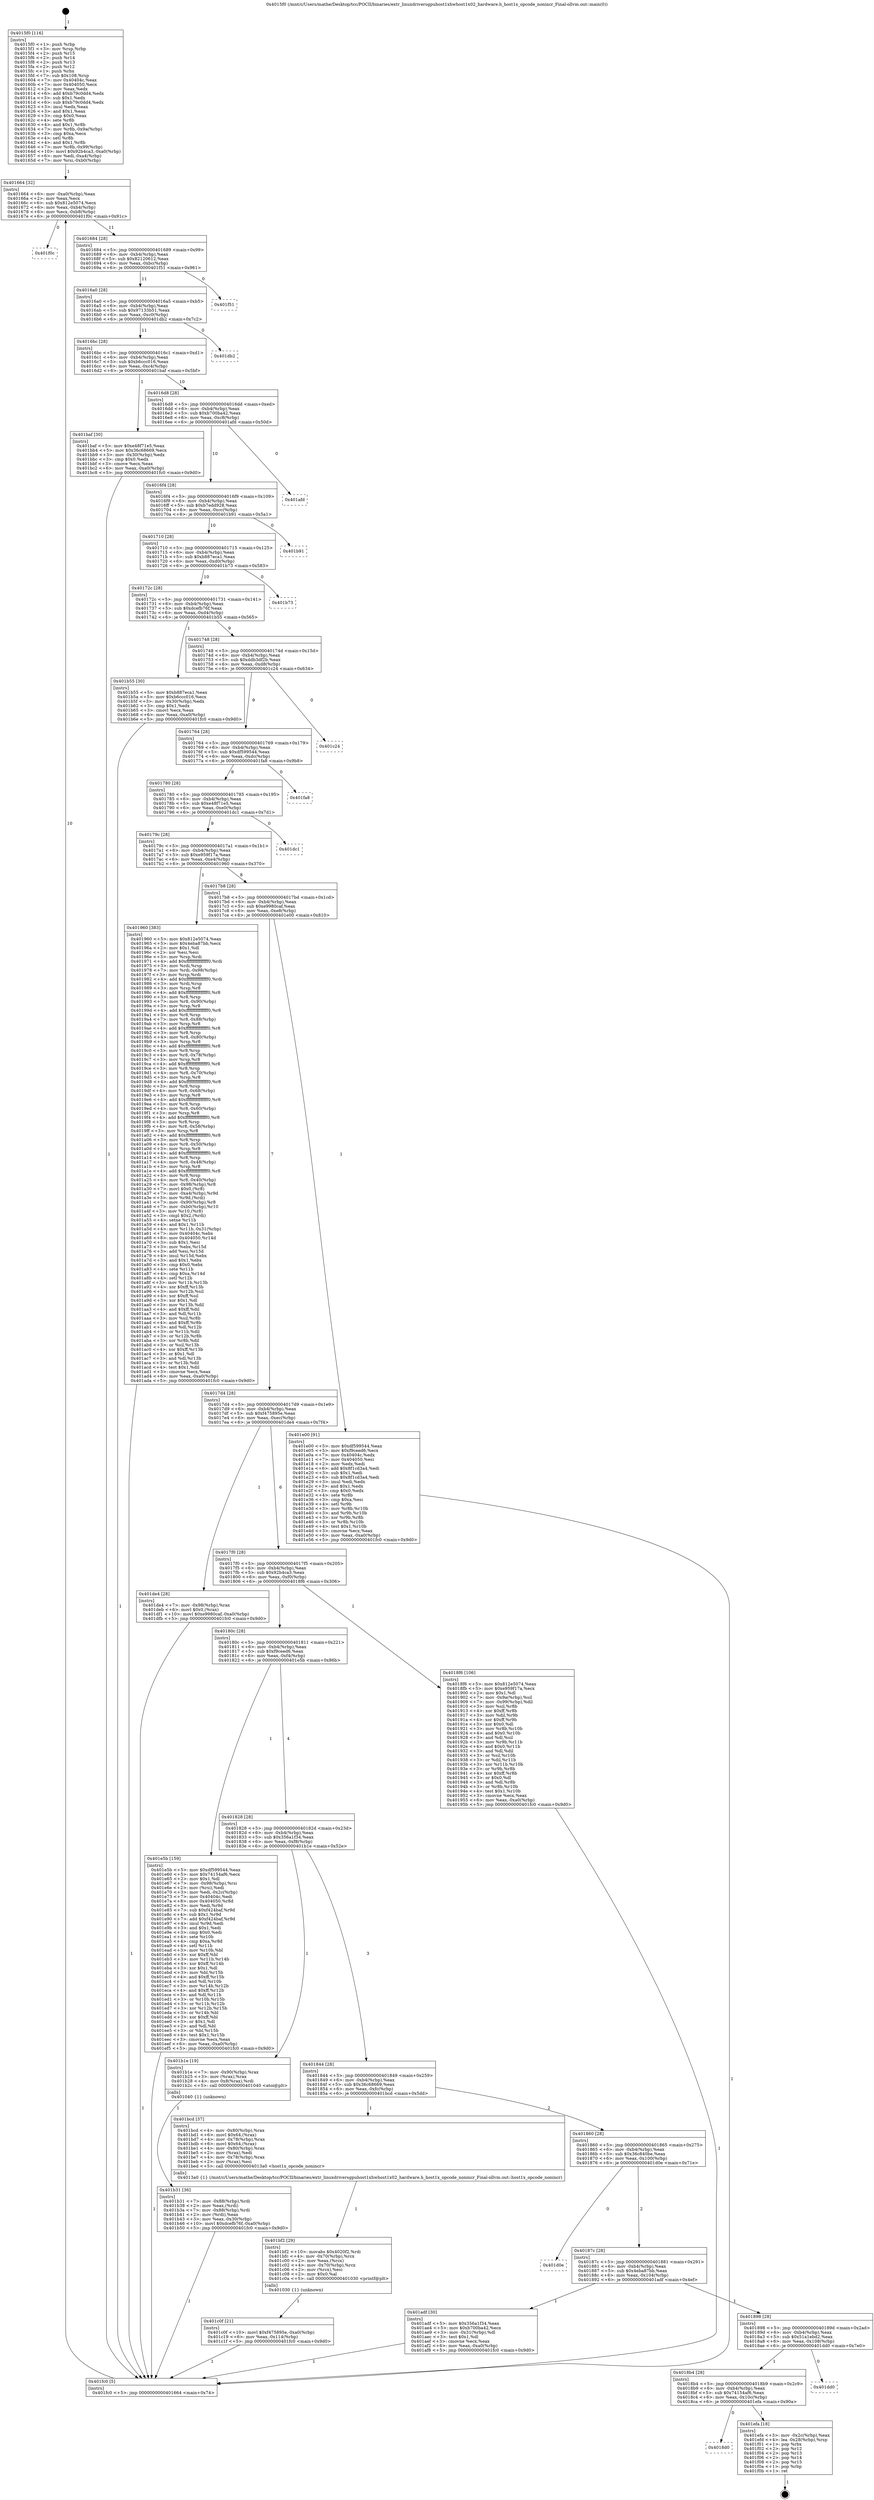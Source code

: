 digraph "0x4015f0" {
  label = "0x4015f0 (/mnt/c/Users/mathe/Desktop/tcc/POCII/binaries/extr_linuxdriversgpuhost1xhwhost1x02_hardware.h_host1x_opcode_nonincr_Final-ollvm.out::main(0))"
  labelloc = "t"
  node[shape=record]

  Entry [label="",width=0.3,height=0.3,shape=circle,fillcolor=black,style=filled]
  "0x401664" [label="{
     0x401664 [32]\l
     | [instrs]\l
     &nbsp;&nbsp;0x401664 \<+6\>: mov -0xa0(%rbp),%eax\l
     &nbsp;&nbsp;0x40166a \<+2\>: mov %eax,%ecx\l
     &nbsp;&nbsp;0x40166c \<+6\>: sub $0x812e5074,%ecx\l
     &nbsp;&nbsp;0x401672 \<+6\>: mov %eax,-0xb4(%rbp)\l
     &nbsp;&nbsp;0x401678 \<+6\>: mov %ecx,-0xb8(%rbp)\l
     &nbsp;&nbsp;0x40167e \<+6\>: je 0000000000401f0c \<main+0x91c\>\l
  }"]
  "0x401f0c" [label="{
     0x401f0c\l
  }", style=dashed]
  "0x401684" [label="{
     0x401684 [28]\l
     | [instrs]\l
     &nbsp;&nbsp;0x401684 \<+5\>: jmp 0000000000401689 \<main+0x99\>\l
     &nbsp;&nbsp;0x401689 \<+6\>: mov -0xb4(%rbp),%eax\l
     &nbsp;&nbsp;0x40168f \<+5\>: sub $0x82120612,%eax\l
     &nbsp;&nbsp;0x401694 \<+6\>: mov %eax,-0xbc(%rbp)\l
     &nbsp;&nbsp;0x40169a \<+6\>: je 0000000000401f51 \<main+0x961\>\l
  }"]
  Exit [label="",width=0.3,height=0.3,shape=circle,fillcolor=black,style=filled,peripheries=2]
  "0x401f51" [label="{
     0x401f51\l
  }", style=dashed]
  "0x4016a0" [label="{
     0x4016a0 [28]\l
     | [instrs]\l
     &nbsp;&nbsp;0x4016a0 \<+5\>: jmp 00000000004016a5 \<main+0xb5\>\l
     &nbsp;&nbsp;0x4016a5 \<+6\>: mov -0xb4(%rbp),%eax\l
     &nbsp;&nbsp;0x4016ab \<+5\>: sub $0x97133b51,%eax\l
     &nbsp;&nbsp;0x4016b0 \<+6\>: mov %eax,-0xc0(%rbp)\l
     &nbsp;&nbsp;0x4016b6 \<+6\>: je 0000000000401db2 \<main+0x7c2\>\l
  }"]
  "0x4018d0" [label="{
     0x4018d0\l
  }", style=dashed]
  "0x401db2" [label="{
     0x401db2\l
  }", style=dashed]
  "0x4016bc" [label="{
     0x4016bc [28]\l
     | [instrs]\l
     &nbsp;&nbsp;0x4016bc \<+5\>: jmp 00000000004016c1 \<main+0xd1\>\l
     &nbsp;&nbsp;0x4016c1 \<+6\>: mov -0xb4(%rbp),%eax\l
     &nbsp;&nbsp;0x4016c7 \<+5\>: sub $0xb6ccc016,%eax\l
     &nbsp;&nbsp;0x4016cc \<+6\>: mov %eax,-0xc4(%rbp)\l
     &nbsp;&nbsp;0x4016d2 \<+6\>: je 0000000000401baf \<main+0x5bf\>\l
  }"]
  "0x401efa" [label="{
     0x401efa [18]\l
     | [instrs]\l
     &nbsp;&nbsp;0x401efa \<+3\>: mov -0x2c(%rbp),%eax\l
     &nbsp;&nbsp;0x401efd \<+4\>: lea -0x28(%rbp),%rsp\l
     &nbsp;&nbsp;0x401f01 \<+1\>: pop %rbx\l
     &nbsp;&nbsp;0x401f02 \<+2\>: pop %r12\l
     &nbsp;&nbsp;0x401f04 \<+2\>: pop %r13\l
     &nbsp;&nbsp;0x401f06 \<+2\>: pop %r14\l
     &nbsp;&nbsp;0x401f08 \<+2\>: pop %r15\l
     &nbsp;&nbsp;0x401f0a \<+1\>: pop %rbp\l
     &nbsp;&nbsp;0x401f0b \<+1\>: ret\l
  }"]
  "0x401baf" [label="{
     0x401baf [30]\l
     | [instrs]\l
     &nbsp;&nbsp;0x401baf \<+5\>: mov $0xe48f71e5,%eax\l
     &nbsp;&nbsp;0x401bb4 \<+5\>: mov $0x36c68669,%ecx\l
     &nbsp;&nbsp;0x401bb9 \<+3\>: mov -0x30(%rbp),%edx\l
     &nbsp;&nbsp;0x401bbc \<+3\>: cmp $0x0,%edx\l
     &nbsp;&nbsp;0x401bbf \<+3\>: cmove %ecx,%eax\l
     &nbsp;&nbsp;0x401bc2 \<+6\>: mov %eax,-0xa0(%rbp)\l
     &nbsp;&nbsp;0x401bc8 \<+5\>: jmp 0000000000401fc0 \<main+0x9d0\>\l
  }"]
  "0x4016d8" [label="{
     0x4016d8 [28]\l
     | [instrs]\l
     &nbsp;&nbsp;0x4016d8 \<+5\>: jmp 00000000004016dd \<main+0xed\>\l
     &nbsp;&nbsp;0x4016dd \<+6\>: mov -0xb4(%rbp),%eax\l
     &nbsp;&nbsp;0x4016e3 \<+5\>: sub $0xb700ba42,%eax\l
     &nbsp;&nbsp;0x4016e8 \<+6\>: mov %eax,-0xc8(%rbp)\l
     &nbsp;&nbsp;0x4016ee \<+6\>: je 0000000000401afd \<main+0x50d\>\l
  }"]
  "0x4018b4" [label="{
     0x4018b4 [28]\l
     | [instrs]\l
     &nbsp;&nbsp;0x4018b4 \<+5\>: jmp 00000000004018b9 \<main+0x2c9\>\l
     &nbsp;&nbsp;0x4018b9 \<+6\>: mov -0xb4(%rbp),%eax\l
     &nbsp;&nbsp;0x4018bf \<+5\>: sub $0x74154af6,%eax\l
     &nbsp;&nbsp;0x4018c4 \<+6\>: mov %eax,-0x10c(%rbp)\l
     &nbsp;&nbsp;0x4018ca \<+6\>: je 0000000000401efa \<main+0x90a\>\l
  }"]
  "0x401afd" [label="{
     0x401afd\l
  }", style=dashed]
  "0x4016f4" [label="{
     0x4016f4 [28]\l
     | [instrs]\l
     &nbsp;&nbsp;0x4016f4 \<+5\>: jmp 00000000004016f9 \<main+0x109\>\l
     &nbsp;&nbsp;0x4016f9 \<+6\>: mov -0xb4(%rbp),%eax\l
     &nbsp;&nbsp;0x4016ff \<+5\>: sub $0xb7edd928,%eax\l
     &nbsp;&nbsp;0x401704 \<+6\>: mov %eax,-0xcc(%rbp)\l
     &nbsp;&nbsp;0x40170a \<+6\>: je 0000000000401b91 \<main+0x5a1\>\l
  }"]
  "0x401dd0" [label="{
     0x401dd0\l
  }", style=dashed]
  "0x401b91" [label="{
     0x401b91\l
  }", style=dashed]
  "0x401710" [label="{
     0x401710 [28]\l
     | [instrs]\l
     &nbsp;&nbsp;0x401710 \<+5\>: jmp 0000000000401715 \<main+0x125\>\l
     &nbsp;&nbsp;0x401715 \<+6\>: mov -0xb4(%rbp),%eax\l
     &nbsp;&nbsp;0x40171b \<+5\>: sub $0xb887eca1,%eax\l
     &nbsp;&nbsp;0x401720 \<+6\>: mov %eax,-0xd0(%rbp)\l
     &nbsp;&nbsp;0x401726 \<+6\>: je 0000000000401b73 \<main+0x583\>\l
  }"]
  "0x401c0f" [label="{
     0x401c0f [21]\l
     | [instrs]\l
     &nbsp;&nbsp;0x401c0f \<+10\>: movl $0xf475895e,-0xa0(%rbp)\l
     &nbsp;&nbsp;0x401c19 \<+6\>: mov %eax,-0x114(%rbp)\l
     &nbsp;&nbsp;0x401c1f \<+5\>: jmp 0000000000401fc0 \<main+0x9d0\>\l
  }"]
  "0x401b73" [label="{
     0x401b73\l
  }", style=dashed]
  "0x40172c" [label="{
     0x40172c [28]\l
     | [instrs]\l
     &nbsp;&nbsp;0x40172c \<+5\>: jmp 0000000000401731 \<main+0x141\>\l
     &nbsp;&nbsp;0x401731 \<+6\>: mov -0xb4(%rbp),%eax\l
     &nbsp;&nbsp;0x401737 \<+5\>: sub $0xdcefb76f,%eax\l
     &nbsp;&nbsp;0x40173c \<+6\>: mov %eax,-0xd4(%rbp)\l
     &nbsp;&nbsp;0x401742 \<+6\>: je 0000000000401b55 \<main+0x565\>\l
  }"]
  "0x401bf2" [label="{
     0x401bf2 [29]\l
     | [instrs]\l
     &nbsp;&nbsp;0x401bf2 \<+10\>: movabs $0x4020f2,%rdi\l
     &nbsp;&nbsp;0x401bfc \<+4\>: mov -0x70(%rbp),%rcx\l
     &nbsp;&nbsp;0x401c00 \<+2\>: mov %eax,(%rcx)\l
     &nbsp;&nbsp;0x401c02 \<+4\>: mov -0x70(%rbp),%rcx\l
     &nbsp;&nbsp;0x401c06 \<+2\>: mov (%rcx),%esi\l
     &nbsp;&nbsp;0x401c08 \<+2\>: mov $0x0,%al\l
     &nbsp;&nbsp;0x401c0a \<+5\>: call 0000000000401030 \<printf@plt\>\l
     | [calls]\l
     &nbsp;&nbsp;0x401030 \{1\} (unknown)\l
  }"]
  "0x401b55" [label="{
     0x401b55 [30]\l
     | [instrs]\l
     &nbsp;&nbsp;0x401b55 \<+5\>: mov $0xb887eca1,%eax\l
     &nbsp;&nbsp;0x401b5a \<+5\>: mov $0xb6ccc016,%ecx\l
     &nbsp;&nbsp;0x401b5f \<+3\>: mov -0x30(%rbp),%edx\l
     &nbsp;&nbsp;0x401b62 \<+3\>: cmp $0x1,%edx\l
     &nbsp;&nbsp;0x401b65 \<+3\>: cmovl %ecx,%eax\l
     &nbsp;&nbsp;0x401b68 \<+6\>: mov %eax,-0xa0(%rbp)\l
     &nbsp;&nbsp;0x401b6e \<+5\>: jmp 0000000000401fc0 \<main+0x9d0\>\l
  }"]
  "0x401748" [label="{
     0x401748 [28]\l
     | [instrs]\l
     &nbsp;&nbsp;0x401748 \<+5\>: jmp 000000000040174d \<main+0x15d\>\l
     &nbsp;&nbsp;0x40174d \<+6\>: mov -0xb4(%rbp),%eax\l
     &nbsp;&nbsp;0x401753 \<+5\>: sub $0xddb3df2b,%eax\l
     &nbsp;&nbsp;0x401758 \<+6\>: mov %eax,-0xd8(%rbp)\l
     &nbsp;&nbsp;0x40175e \<+6\>: je 0000000000401c24 \<main+0x634\>\l
  }"]
  "0x401b31" [label="{
     0x401b31 [36]\l
     | [instrs]\l
     &nbsp;&nbsp;0x401b31 \<+7\>: mov -0x88(%rbp),%rdi\l
     &nbsp;&nbsp;0x401b38 \<+2\>: mov %eax,(%rdi)\l
     &nbsp;&nbsp;0x401b3a \<+7\>: mov -0x88(%rbp),%rdi\l
     &nbsp;&nbsp;0x401b41 \<+2\>: mov (%rdi),%eax\l
     &nbsp;&nbsp;0x401b43 \<+3\>: mov %eax,-0x30(%rbp)\l
     &nbsp;&nbsp;0x401b46 \<+10\>: movl $0xdcefb76f,-0xa0(%rbp)\l
     &nbsp;&nbsp;0x401b50 \<+5\>: jmp 0000000000401fc0 \<main+0x9d0\>\l
  }"]
  "0x401c24" [label="{
     0x401c24\l
  }", style=dashed]
  "0x401764" [label="{
     0x401764 [28]\l
     | [instrs]\l
     &nbsp;&nbsp;0x401764 \<+5\>: jmp 0000000000401769 \<main+0x179\>\l
     &nbsp;&nbsp;0x401769 \<+6\>: mov -0xb4(%rbp),%eax\l
     &nbsp;&nbsp;0x40176f \<+5\>: sub $0xdf599544,%eax\l
     &nbsp;&nbsp;0x401774 \<+6\>: mov %eax,-0xdc(%rbp)\l
     &nbsp;&nbsp;0x40177a \<+6\>: je 0000000000401fa8 \<main+0x9b8\>\l
  }"]
  "0x401898" [label="{
     0x401898 [28]\l
     | [instrs]\l
     &nbsp;&nbsp;0x401898 \<+5\>: jmp 000000000040189d \<main+0x2ad\>\l
     &nbsp;&nbsp;0x40189d \<+6\>: mov -0xb4(%rbp),%eax\l
     &nbsp;&nbsp;0x4018a3 \<+5\>: sub $0x51a1ebd2,%eax\l
     &nbsp;&nbsp;0x4018a8 \<+6\>: mov %eax,-0x108(%rbp)\l
     &nbsp;&nbsp;0x4018ae \<+6\>: je 0000000000401dd0 \<main+0x7e0\>\l
  }"]
  "0x401fa8" [label="{
     0x401fa8\l
  }", style=dashed]
  "0x401780" [label="{
     0x401780 [28]\l
     | [instrs]\l
     &nbsp;&nbsp;0x401780 \<+5\>: jmp 0000000000401785 \<main+0x195\>\l
     &nbsp;&nbsp;0x401785 \<+6\>: mov -0xb4(%rbp),%eax\l
     &nbsp;&nbsp;0x40178b \<+5\>: sub $0xe48f71e5,%eax\l
     &nbsp;&nbsp;0x401790 \<+6\>: mov %eax,-0xe0(%rbp)\l
     &nbsp;&nbsp;0x401796 \<+6\>: je 0000000000401dc1 \<main+0x7d1\>\l
  }"]
  "0x401adf" [label="{
     0x401adf [30]\l
     | [instrs]\l
     &nbsp;&nbsp;0x401adf \<+5\>: mov $0x356a1f34,%eax\l
     &nbsp;&nbsp;0x401ae4 \<+5\>: mov $0xb700ba42,%ecx\l
     &nbsp;&nbsp;0x401ae9 \<+3\>: mov -0x31(%rbp),%dl\l
     &nbsp;&nbsp;0x401aec \<+3\>: test $0x1,%dl\l
     &nbsp;&nbsp;0x401aef \<+3\>: cmovne %ecx,%eax\l
     &nbsp;&nbsp;0x401af2 \<+6\>: mov %eax,-0xa0(%rbp)\l
     &nbsp;&nbsp;0x401af8 \<+5\>: jmp 0000000000401fc0 \<main+0x9d0\>\l
  }"]
  "0x401dc1" [label="{
     0x401dc1\l
  }", style=dashed]
  "0x40179c" [label="{
     0x40179c [28]\l
     | [instrs]\l
     &nbsp;&nbsp;0x40179c \<+5\>: jmp 00000000004017a1 \<main+0x1b1\>\l
     &nbsp;&nbsp;0x4017a1 \<+6\>: mov -0xb4(%rbp),%eax\l
     &nbsp;&nbsp;0x4017a7 \<+5\>: sub $0xe959f17a,%eax\l
     &nbsp;&nbsp;0x4017ac \<+6\>: mov %eax,-0xe4(%rbp)\l
     &nbsp;&nbsp;0x4017b2 \<+6\>: je 0000000000401960 \<main+0x370\>\l
  }"]
  "0x40187c" [label="{
     0x40187c [28]\l
     | [instrs]\l
     &nbsp;&nbsp;0x40187c \<+5\>: jmp 0000000000401881 \<main+0x291\>\l
     &nbsp;&nbsp;0x401881 \<+6\>: mov -0xb4(%rbp),%eax\l
     &nbsp;&nbsp;0x401887 \<+5\>: sub $0x4eba87bb,%eax\l
     &nbsp;&nbsp;0x40188c \<+6\>: mov %eax,-0x104(%rbp)\l
     &nbsp;&nbsp;0x401892 \<+6\>: je 0000000000401adf \<main+0x4ef\>\l
  }"]
  "0x401960" [label="{
     0x401960 [383]\l
     | [instrs]\l
     &nbsp;&nbsp;0x401960 \<+5\>: mov $0x812e5074,%eax\l
     &nbsp;&nbsp;0x401965 \<+5\>: mov $0x4eba87bb,%ecx\l
     &nbsp;&nbsp;0x40196a \<+2\>: mov $0x1,%dl\l
     &nbsp;&nbsp;0x40196c \<+2\>: xor %esi,%esi\l
     &nbsp;&nbsp;0x40196e \<+3\>: mov %rsp,%rdi\l
     &nbsp;&nbsp;0x401971 \<+4\>: add $0xfffffffffffffff0,%rdi\l
     &nbsp;&nbsp;0x401975 \<+3\>: mov %rdi,%rsp\l
     &nbsp;&nbsp;0x401978 \<+7\>: mov %rdi,-0x98(%rbp)\l
     &nbsp;&nbsp;0x40197f \<+3\>: mov %rsp,%rdi\l
     &nbsp;&nbsp;0x401982 \<+4\>: add $0xfffffffffffffff0,%rdi\l
     &nbsp;&nbsp;0x401986 \<+3\>: mov %rdi,%rsp\l
     &nbsp;&nbsp;0x401989 \<+3\>: mov %rsp,%r8\l
     &nbsp;&nbsp;0x40198c \<+4\>: add $0xfffffffffffffff0,%r8\l
     &nbsp;&nbsp;0x401990 \<+3\>: mov %r8,%rsp\l
     &nbsp;&nbsp;0x401993 \<+7\>: mov %r8,-0x90(%rbp)\l
     &nbsp;&nbsp;0x40199a \<+3\>: mov %rsp,%r8\l
     &nbsp;&nbsp;0x40199d \<+4\>: add $0xfffffffffffffff0,%r8\l
     &nbsp;&nbsp;0x4019a1 \<+3\>: mov %r8,%rsp\l
     &nbsp;&nbsp;0x4019a4 \<+7\>: mov %r8,-0x88(%rbp)\l
     &nbsp;&nbsp;0x4019ab \<+3\>: mov %rsp,%r8\l
     &nbsp;&nbsp;0x4019ae \<+4\>: add $0xfffffffffffffff0,%r8\l
     &nbsp;&nbsp;0x4019b2 \<+3\>: mov %r8,%rsp\l
     &nbsp;&nbsp;0x4019b5 \<+4\>: mov %r8,-0x80(%rbp)\l
     &nbsp;&nbsp;0x4019b9 \<+3\>: mov %rsp,%r8\l
     &nbsp;&nbsp;0x4019bc \<+4\>: add $0xfffffffffffffff0,%r8\l
     &nbsp;&nbsp;0x4019c0 \<+3\>: mov %r8,%rsp\l
     &nbsp;&nbsp;0x4019c3 \<+4\>: mov %r8,-0x78(%rbp)\l
     &nbsp;&nbsp;0x4019c7 \<+3\>: mov %rsp,%r8\l
     &nbsp;&nbsp;0x4019ca \<+4\>: add $0xfffffffffffffff0,%r8\l
     &nbsp;&nbsp;0x4019ce \<+3\>: mov %r8,%rsp\l
     &nbsp;&nbsp;0x4019d1 \<+4\>: mov %r8,-0x70(%rbp)\l
     &nbsp;&nbsp;0x4019d5 \<+3\>: mov %rsp,%r8\l
     &nbsp;&nbsp;0x4019d8 \<+4\>: add $0xfffffffffffffff0,%r8\l
     &nbsp;&nbsp;0x4019dc \<+3\>: mov %r8,%rsp\l
     &nbsp;&nbsp;0x4019df \<+4\>: mov %r8,-0x68(%rbp)\l
     &nbsp;&nbsp;0x4019e3 \<+3\>: mov %rsp,%r8\l
     &nbsp;&nbsp;0x4019e6 \<+4\>: add $0xfffffffffffffff0,%r8\l
     &nbsp;&nbsp;0x4019ea \<+3\>: mov %r8,%rsp\l
     &nbsp;&nbsp;0x4019ed \<+4\>: mov %r8,-0x60(%rbp)\l
     &nbsp;&nbsp;0x4019f1 \<+3\>: mov %rsp,%r8\l
     &nbsp;&nbsp;0x4019f4 \<+4\>: add $0xfffffffffffffff0,%r8\l
     &nbsp;&nbsp;0x4019f8 \<+3\>: mov %r8,%rsp\l
     &nbsp;&nbsp;0x4019fb \<+4\>: mov %r8,-0x58(%rbp)\l
     &nbsp;&nbsp;0x4019ff \<+3\>: mov %rsp,%r8\l
     &nbsp;&nbsp;0x401a02 \<+4\>: add $0xfffffffffffffff0,%r8\l
     &nbsp;&nbsp;0x401a06 \<+3\>: mov %r8,%rsp\l
     &nbsp;&nbsp;0x401a09 \<+4\>: mov %r8,-0x50(%rbp)\l
     &nbsp;&nbsp;0x401a0d \<+3\>: mov %rsp,%r8\l
     &nbsp;&nbsp;0x401a10 \<+4\>: add $0xfffffffffffffff0,%r8\l
     &nbsp;&nbsp;0x401a14 \<+3\>: mov %r8,%rsp\l
     &nbsp;&nbsp;0x401a17 \<+4\>: mov %r8,-0x48(%rbp)\l
     &nbsp;&nbsp;0x401a1b \<+3\>: mov %rsp,%r8\l
     &nbsp;&nbsp;0x401a1e \<+4\>: add $0xfffffffffffffff0,%r8\l
     &nbsp;&nbsp;0x401a22 \<+3\>: mov %r8,%rsp\l
     &nbsp;&nbsp;0x401a25 \<+4\>: mov %r8,-0x40(%rbp)\l
     &nbsp;&nbsp;0x401a29 \<+7\>: mov -0x98(%rbp),%r8\l
     &nbsp;&nbsp;0x401a30 \<+7\>: movl $0x0,(%r8)\l
     &nbsp;&nbsp;0x401a37 \<+7\>: mov -0xa4(%rbp),%r9d\l
     &nbsp;&nbsp;0x401a3e \<+3\>: mov %r9d,(%rdi)\l
     &nbsp;&nbsp;0x401a41 \<+7\>: mov -0x90(%rbp),%r8\l
     &nbsp;&nbsp;0x401a48 \<+7\>: mov -0xb0(%rbp),%r10\l
     &nbsp;&nbsp;0x401a4f \<+3\>: mov %r10,(%r8)\l
     &nbsp;&nbsp;0x401a52 \<+3\>: cmpl $0x2,(%rdi)\l
     &nbsp;&nbsp;0x401a55 \<+4\>: setne %r11b\l
     &nbsp;&nbsp;0x401a59 \<+4\>: and $0x1,%r11b\l
     &nbsp;&nbsp;0x401a5d \<+4\>: mov %r11b,-0x31(%rbp)\l
     &nbsp;&nbsp;0x401a61 \<+7\>: mov 0x40404c,%ebx\l
     &nbsp;&nbsp;0x401a68 \<+8\>: mov 0x404050,%r14d\l
     &nbsp;&nbsp;0x401a70 \<+3\>: sub $0x1,%esi\l
     &nbsp;&nbsp;0x401a73 \<+3\>: mov %ebx,%r15d\l
     &nbsp;&nbsp;0x401a76 \<+3\>: add %esi,%r15d\l
     &nbsp;&nbsp;0x401a79 \<+4\>: imul %r15d,%ebx\l
     &nbsp;&nbsp;0x401a7d \<+3\>: and $0x1,%ebx\l
     &nbsp;&nbsp;0x401a80 \<+3\>: cmp $0x0,%ebx\l
     &nbsp;&nbsp;0x401a83 \<+4\>: sete %r11b\l
     &nbsp;&nbsp;0x401a87 \<+4\>: cmp $0xa,%r14d\l
     &nbsp;&nbsp;0x401a8b \<+4\>: setl %r12b\l
     &nbsp;&nbsp;0x401a8f \<+3\>: mov %r11b,%r13b\l
     &nbsp;&nbsp;0x401a92 \<+4\>: xor $0xff,%r13b\l
     &nbsp;&nbsp;0x401a96 \<+3\>: mov %r12b,%sil\l
     &nbsp;&nbsp;0x401a99 \<+4\>: xor $0xff,%sil\l
     &nbsp;&nbsp;0x401a9d \<+3\>: xor $0x1,%dl\l
     &nbsp;&nbsp;0x401aa0 \<+3\>: mov %r13b,%dil\l
     &nbsp;&nbsp;0x401aa3 \<+4\>: and $0xff,%dil\l
     &nbsp;&nbsp;0x401aa7 \<+3\>: and %dl,%r11b\l
     &nbsp;&nbsp;0x401aaa \<+3\>: mov %sil,%r8b\l
     &nbsp;&nbsp;0x401aad \<+4\>: and $0xff,%r8b\l
     &nbsp;&nbsp;0x401ab1 \<+3\>: and %dl,%r12b\l
     &nbsp;&nbsp;0x401ab4 \<+3\>: or %r11b,%dil\l
     &nbsp;&nbsp;0x401ab7 \<+3\>: or %r12b,%r8b\l
     &nbsp;&nbsp;0x401aba \<+3\>: xor %r8b,%dil\l
     &nbsp;&nbsp;0x401abd \<+3\>: or %sil,%r13b\l
     &nbsp;&nbsp;0x401ac0 \<+4\>: xor $0xff,%r13b\l
     &nbsp;&nbsp;0x401ac4 \<+3\>: or $0x1,%dl\l
     &nbsp;&nbsp;0x401ac7 \<+3\>: and %dl,%r13b\l
     &nbsp;&nbsp;0x401aca \<+3\>: or %r13b,%dil\l
     &nbsp;&nbsp;0x401acd \<+4\>: test $0x1,%dil\l
     &nbsp;&nbsp;0x401ad1 \<+3\>: cmovne %ecx,%eax\l
     &nbsp;&nbsp;0x401ad4 \<+6\>: mov %eax,-0xa0(%rbp)\l
     &nbsp;&nbsp;0x401ada \<+5\>: jmp 0000000000401fc0 \<main+0x9d0\>\l
  }"]
  "0x4017b8" [label="{
     0x4017b8 [28]\l
     | [instrs]\l
     &nbsp;&nbsp;0x4017b8 \<+5\>: jmp 00000000004017bd \<main+0x1cd\>\l
     &nbsp;&nbsp;0x4017bd \<+6\>: mov -0xb4(%rbp),%eax\l
     &nbsp;&nbsp;0x4017c3 \<+5\>: sub $0xe9980caf,%eax\l
     &nbsp;&nbsp;0x4017c8 \<+6\>: mov %eax,-0xe8(%rbp)\l
     &nbsp;&nbsp;0x4017ce \<+6\>: je 0000000000401e00 \<main+0x810\>\l
  }"]
  "0x401d0e" [label="{
     0x401d0e\l
  }", style=dashed]
  "0x401e00" [label="{
     0x401e00 [91]\l
     | [instrs]\l
     &nbsp;&nbsp;0x401e00 \<+5\>: mov $0xdf599544,%eax\l
     &nbsp;&nbsp;0x401e05 \<+5\>: mov $0xf9ceed6,%ecx\l
     &nbsp;&nbsp;0x401e0a \<+7\>: mov 0x40404c,%edx\l
     &nbsp;&nbsp;0x401e11 \<+7\>: mov 0x404050,%esi\l
     &nbsp;&nbsp;0x401e18 \<+2\>: mov %edx,%edi\l
     &nbsp;&nbsp;0x401e1a \<+6\>: add $0x8f1cd3a4,%edi\l
     &nbsp;&nbsp;0x401e20 \<+3\>: sub $0x1,%edi\l
     &nbsp;&nbsp;0x401e23 \<+6\>: sub $0x8f1cd3a4,%edi\l
     &nbsp;&nbsp;0x401e29 \<+3\>: imul %edi,%edx\l
     &nbsp;&nbsp;0x401e2c \<+3\>: and $0x1,%edx\l
     &nbsp;&nbsp;0x401e2f \<+3\>: cmp $0x0,%edx\l
     &nbsp;&nbsp;0x401e32 \<+4\>: sete %r8b\l
     &nbsp;&nbsp;0x401e36 \<+3\>: cmp $0xa,%esi\l
     &nbsp;&nbsp;0x401e39 \<+4\>: setl %r9b\l
     &nbsp;&nbsp;0x401e3d \<+3\>: mov %r8b,%r10b\l
     &nbsp;&nbsp;0x401e40 \<+3\>: and %r9b,%r10b\l
     &nbsp;&nbsp;0x401e43 \<+3\>: xor %r9b,%r8b\l
     &nbsp;&nbsp;0x401e46 \<+3\>: or %r8b,%r10b\l
     &nbsp;&nbsp;0x401e49 \<+4\>: test $0x1,%r10b\l
     &nbsp;&nbsp;0x401e4d \<+3\>: cmovne %ecx,%eax\l
     &nbsp;&nbsp;0x401e50 \<+6\>: mov %eax,-0xa0(%rbp)\l
     &nbsp;&nbsp;0x401e56 \<+5\>: jmp 0000000000401fc0 \<main+0x9d0\>\l
  }"]
  "0x4017d4" [label="{
     0x4017d4 [28]\l
     | [instrs]\l
     &nbsp;&nbsp;0x4017d4 \<+5\>: jmp 00000000004017d9 \<main+0x1e9\>\l
     &nbsp;&nbsp;0x4017d9 \<+6\>: mov -0xb4(%rbp),%eax\l
     &nbsp;&nbsp;0x4017df \<+5\>: sub $0xf475895e,%eax\l
     &nbsp;&nbsp;0x4017e4 \<+6\>: mov %eax,-0xec(%rbp)\l
     &nbsp;&nbsp;0x4017ea \<+6\>: je 0000000000401de4 \<main+0x7f4\>\l
  }"]
  "0x401860" [label="{
     0x401860 [28]\l
     | [instrs]\l
     &nbsp;&nbsp;0x401860 \<+5\>: jmp 0000000000401865 \<main+0x275\>\l
     &nbsp;&nbsp;0x401865 \<+6\>: mov -0xb4(%rbp),%eax\l
     &nbsp;&nbsp;0x40186b \<+5\>: sub $0x36c840be,%eax\l
     &nbsp;&nbsp;0x401870 \<+6\>: mov %eax,-0x100(%rbp)\l
     &nbsp;&nbsp;0x401876 \<+6\>: je 0000000000401d0e \<main+0x71e\>\l
  }"]
  "0x401de4" [label="{
     0x401de4 [28]\l
     | [instrs]\l
     &nbsp;&nbsp;0x401de4 \<+7\>: mov -0x98(%rbp),%rax\l
     &nbsp;&nbsp;0x401deb \<+6\>: movl $0x0,(%rax)\l
     &nbsp;&nbsp;0x401df1 \<+10\>: movl $0xe9980caf,-0xa0(%rbp)\l
     &nbsp;&nbsp;0x401dfb \<+5\>: jmp 0000000000401fc0 \<main+0x9d0\>\l
  }"]
  "0x4017f0" [label="{
     0x4017f0 [28]\l
     | [instrs]\l
     &nbsp;&nbsp;0x4017f0 \<+5\>: jmp 00000000004017f5 \<main+0x205\>\l
     &nbsp;&nbsp;0x4017f5 \<+6\>: mov -0xb4(%rbp),%eax\l
     &nbsp;&nbsp;0x4017fb \<+5\>: sub $0x92b4ca3,%eax\l
     &nbsp;&nbsp;0x401800 \<+6\>: mov %eax,-0xf0(%rbp)\l
     &nbsp;&nbsp;0x401806 \<+6\>: je 00000000004018f6 \<main+0x306\>\l
  }"]
  "0x401bcd" [label="{
     0x401bcd [37]\l
     | [instrs]\l
     &nbsp;&nbsp;0x401bcd \<+4\>: mov -0x80(%rbp),%rax\l
     &nbsp;&nbsp;0x401bd1 \<+6\>: movl $0x64,(%rax)\l
     &nbsp;&nbsp;0x401bd7 \<+4\>: mov -0x78(%rbp),%rax\l
     &nbsp;&nbsp;0x401bdb \<+6\>: movl $0x64,(%rax)\l
     &nbsp;&nbsp;0x401be1 \<+4\>: mov -0x80(%rbp),%rax\l
     &nbsp;&nbsp;0x401be5 \<+2\>: mov (%rax),%edi\l
     &nbsp;&nbsp;0x401be7 \<+4\>: mov -0x78(%rbp),%rax\l
     &nbsp;&nbsp;0x401beb \<+2\>: mov (%rax),%esi\l
     &nbsp;&nbsp;0x401bed \<+5\>: call 00000000004013a0 \<host1x_opcode_nonincr\>\l
     | [calls]\l
     &nbsp;&nbsp;0x4013a0 \{1\} (/mnt/c/Users/mathe/Desktop/tcc/POCII/binaries/extr_linuxdriversgpuhost1xhwhost1x02_hardware.h_host1x_opcode_nonincr_Final-ollvm.out::host1x_opcode_nonincr)\l
  }"]
  "0x4018f6" [label="{
     0x4018f6 [106]\l
     | [instrs]\l
     &nbsp;&nbsp;0x4018f6 \<+5\>: mov $0x812e5074,%eax\l
     &nbsp;&nbsp;0x4018fb \<+5\>: mov $0xe959f17a,%ecx\l
     &nbsp;&nbsp;0x401900 \<+2\>: mov $0x1,%dl\l
     &nbsp;&nbsp;0x401902 \<+7\>: mov -0x9a(%rbp),%sil\l
     &nbsp;&nbsp;0x401909 \<+7\>: mov -0x99(%rbp),%dil\l
     &nbsp;&nbsp;0x401910 \<+3\>: mov %sil,%r8b\l
     &nbsp;&nbsp;0x401913 \<+4\>: xor $0xff,%r8b\l
     &nbsp;&nbsp;0x401917 \<+3\>: mov %dil,%r9b\l
     &nbsp;&nbsp;0x40191a \<+4\>: xor $0xff,%r9b\l
     &nbsp;&nbsp;0x40191e \<+3\>: xor $0x0,%dl\l
     &nbsp;&nbsp;0x401921 \<+3\>: mov %r8b,%r10b\l
     &nbsp;&nbsp;0x401924 \<+4\>: and $0x0,%r10b\l
     &nbsp;&nbsp;0x401928 \<+3\>: and %dl,%sil\l
     &nbsp;&nbsp;0x40192b \<+3\>: mov %r9b,%r11b\l
     &nbsp;&nbsp;0x40192e \<+4\>: and $0x0,%r11b\l
     &nbsp;&nbsp;0x401932 \<+3\>: and %dl,%dil\l
     &nbsp;&nbsp;0x401935 \<+3\>: or %sil,%r10b\l
     &nbsp;&nbsp;0x401938 \<+3\>: or %dil,%r11b\l
     &nbsp;&nbsp;0x40193b \<+3\>: xor %r11b,%r10b\l
     &nbsp;&nbsp;0x40193e \<+3\>: or %r9b,%r8b\l
     &nbsp;&nbsp;0x401941 \<+4\>: xor $0xff,%r8b\l
     &nbsp;&nbsp;0x401945 \<+3\>: or $0x0,%dl\l
     &nbsp;&nbsp;0x401948 \<+3\>: and %dl,%r8b\l
     &nbsp;&nbsp;0x40194b \<+3\>: or %r8b,%r10b\l
     &nbsp;&nbsp;0x40194e \<+4\>: test $0x1,%r10b\l
     &nbsp;&nbsp;0x401952 \<+3\>: cmovne %ecx,%eax\l
     &nbsp;&nbsp;0x401955 \<+6\>: mov %eax,-0xa0(%rbp)\l
     &nbsp;&nbsp;0x40195b \<+5\>: jmp 0000000000401fc0 \<main+0x9d0\>\l
  }"]
  "0x40180c" [label="{
     0x40180c [28]\l
     | [instrs]\l
     &nbsp;&nbsp;0x40180c \<+5\>: jmp 0000000000401811 \<main+0x221\>\l
     &nbsp;&nbsp;0x401811 \<+6\>: mov -0xb4(%rbp),%eax\l
     &nbsp;&nbsp;0x401817 \<+5\>: sub $0xf9ceed6,%eax\l
     &nbsp;&nbsp;0x40181c \<+6\>: mov %eax,-0xf4(%rbp)\l
     &nbsp;&nbsp;0x401822 \<+6\>: je 0000000000401e5b \<main+0x86b\>\l
  }"]
  "0x401fc0" [label="{
     0x401fc0 [5]\l
     | [instrs]\l
     &nbsp;&nbsp;0x401fc0 \<+5\>: jmp 0000000000401664 \<main+0x74\>\l
  }"]
  "0x4015f0" [label="{
     0x4015f0 [116]\l
     | [instrs]\l
     &nbsp;&nbsp;0x4015f0 \<+1\>: push %rbp\l
     &nbsp;&nbsp;0x4015f1 \<+3\>: mov %rsp,%rbp\l
     &nbsp;&nbsp;0x4015f4 \<+2\>: push %r15\l
     &nbsp;&nbsp;0x4015f6 \<+2\>: push %r14\l
     &nbsp;&nbsp;0x4015f8 \<+2\>: push %r13\l
     &nbsp;&nbsp;0x4015fa \<+2\>: push %r12\l
     &nbsp;&nbsp;0x4015fc \<+1\>: push %rbx\l
     &nbsp;&nbsp;0x4015fd \<+7\>: sub $0x108,%rsp\l
     &nbsp;&nbsp;0x401604 \<+7\>: mov 0x40404c,%eax\l
     &nbsp;&nbsp;0x40160b \<+7\>: mov 0x404050,%ecx\l
     &nbsp;&nbsp;0x401612 \<+2\>: mov %eax,%edx\l
     &nbsp;&nbsp;0x401614 \<+6\>: add $0xb79c0dd4,%edx\l
     &nbsp;&nbsp;0x40161a \<+3\>: sub $0x1,%edx\l
     &nbsp;&nbsp;0x40161d \<+6\>: sub $0xb79c0dd4,%edx\l
     &nbsp;&nbsp;0x401623 \<+3\>: imul %edx,%eax\l
     &nbsp;&nbsp;0x401626 \<+3\>: and $0x1,%eax\l
     &nbsp;&nbsp;0x401629 \<+3\>: cmp $0x0,%eax\l
     &nbsp;&nbsp;0x40162c \<+4\>: sete %r8b\l
     &nbsp;&nbsp;0x401630 \<+4\>: and $0x1,%r8b\l
     &nbsp;&nbsp;0x401634 \<+7\>: mov %r8b,-0x9a(%rbp)\l
     &nbsp;&nbsp;0x40163b \<+3\>: cmp $0xa,%ecx\l
     &nbsp;&nbsp;0x40163e \<+4\>: setl %r8b\l
     &nbsp;&nbsp;0x401642 \<+4\>: and $0x1,%r8b\l
     &nbsp;&nbsp;0x401646 \<+7\>: mov %r8b,-0x99(%rbp)\l
     &nbsp;&nbsp;0x40164d \<+10\>: movl $0x92b4ca3,-0xa0(%rbp)\l
     &nbsp;&nbsp;0x401657 \<+6\>: mov %edi,-0xa4(%rbp)\l
     &nbsp;&nbsp;0x40165d \<+7\>: mov %rsi,-0xb0(%rbp)\l
  }"]
  "0x401844" [label="{
     0x401844 [28]\l
     | [instrs]\l
     &nbsp;&nbsp;0x401844 \<+5\>: jmp 0000000000401849 \<main+0x259\>\l
     &nbsp;&nbsp;0x401849 \<+6\>: mov -0xb4(%rbp),%eax\l
     &nbsp;&nbsp;0x40184f \<+5\>: sub $0x36c68669,%eax\l
     &nbsp;&nbsp;0x401854 \<+6\>: mov %eax,-0xfc(%rbp)\l
     &nbsp;&nbsp;0x40185a \<+6\>: je 0000000000401bcd \<main+0x5dd\>\l
  }"]
  "0x401b1e" [label="{
     0x401b1e [19]\l
     | [instrs]\l
     &nbsp;&nbsp;0x401b1e \<+7\>: mov -0x90(%rbp),%rax\l
     &nbsp;&nbsp;0x401b25 \<+3\>: mov (%rax),%rax\l
     &nbsp;&nbsp;0x401b28 \<+4\>: mov 0x8(%rax),%rdi\l
     &nbsp;&nbsp;0x401b2c \<+5\>: call 0000000000401040 \<atoi@plt\>\l
     | [calls]\l
     &nbsp;&nbsp;0x401040 \{1\} (unknown)\l
  }"]
  "0x401e5b" [label="{
     0x401e5b [159]\l
     | [instrs]\l
     &nbsp;&nbsp;0x401e5b \<+5\>: mov $0xdf599544,%eax\l
     &nbsp;&nbsp;0x401e60 \<+5\>: mov $0x74154af6,%ecx\l
     &nbsp;&nbsp;0x401e65 \<+2\>: mov $0x1,%dl\l
     &nbsp;&nbsp;0x401e67 \<+7\>: mov -0x98(%rbp),%rsi\l
     &nbsp;&nbsp;0x401e6e \<+2\>: mov (%rsi),%edi\l
     &nbsp;&nbsp;0x401e70 \<+3\>: mov %edi,-0x2c(%rbp)\l
     &nbsp;&nbsp;0x401e73 \<+7\>: mov 0x40404c,%edi\l
     &nbsp;&nbsp;0x401e7a \<+8\>: mov 0x404050,%r8d\l
     &nbsp;&nbsp;0x401e82 \<+3\>: mov %edi,%r9d\l
     &nbsp;&nbsp;0x401e85 \<+7\>: sub $0xf424baf,%r9d\l
     &nbsp;&nbsp;0x401e8c \<+4\>: sub $0x1,%r9d\l
     &nbsp;&nbsp;0x401e90 \<+7\>: add $0xf424baf,%r9d\l
     &nbsp;&nbsp;0x401e97 \<+4\>: imul %r9d,%edi\l
     &nbsp;&nbsp;0x401e9b \<+3\>: and $0x1,%edi\l
     &nbsp;&nbsp;0x401e9e \<+3\>: cmp $0x0,%edi\l
     &nbsp;&nbsp;0x401ea1 \<+4\>: sete %r10b\l
     &nbsp;&nbsp;0x401ea5 \<+4\>: cmp $0xa,%r8d\l
     &nbsp;&nbsp;0x401ea9 \<+4\>: setl %r11b\l
     &nbsp;&nbsp;0x401ead \<+3\>: mov %r10b,%bl\l
     &nbsp;&nbsp;0x401eb0 \<+3\>: xor $0xff,%bl\l
     &nbsp;&nbsp;0x401eb3 \<+3\>: mov %r11b,%r14b\l
     &nbsp;&nbsp;0x401eb6 \<+4\>: xor $0xff,%r14b\l
     &nbsp;&nbsp;0x401eba \<+3\>: xor $0x1,%dl\l
     &nbsp;&nbsp;0x401ebd \<+3\>: mov %bl,%r15b\l
     &nbsp;&nbsp;0x401ec0 \<+4\>: and $0xff,%r15b\l
     &nbsp;&nbsp;0x401ec4 \<+3\>: and %dl,%r10b\l
     &nbsp;&nbsp;0x401ec7 \<+3\>: mov %r14b,%r12b\l
     &nbsp;&nbsp;0x401eca \<+4\>: and $0xff,%r12b\l
     &nbsp;&nbsp;0x401ece \<+3\>: and %dl,%r11b\l
     &nbsp;&nbsp;0x401ed1 \<+3\>: or %r10b,%r15b\l
     &nbsp;&nbsp;0x401ed4 \<+3\>: or %r11b,%r12b\l
     &nbsp;&nbsp;0x401ed7 \<+3\>: xor %r12b,%r15b\l
     &nbsp;&nbsp;0x401eda \<+3\>: or %r14b,%bl\l
     &nbsp;&nbsp;0x401edd \<+3\>: xor $0xff,%bl\l
     &nbsp;&nbsp;0x401ee0 \<+3\>: or $0x1,%dl\l
     &nbsp;&nbsp;0x401ee3 \<+2\>: and %dl,%bl\l
     &nbsp;&nbsp;0x401ee5 \<+3\>: or %bl,%r15b\l
     &nbsp;&nbsp;0x401ee8 \<+4\>: test $0x1,%r15b\l
     &nbsp;&nbsp;0x401eec \<+3\>: cmovne %ecx,%eax\l
     &nbsp;&nbsp;0x401eef \<+6\>: mov %eax,-0xa0(%rbp)\l
     &nbsp;&nbsp;0x401ef5 \<+5\>: jmp 0000000000401fc0 \<main+0x9d0\>\l
  }"]
  "0x401828" [label="{
     0x401828 [28]\l
     | [instrs]\l
     &nbsp;&nbsp;0x401828 \<+5\>: jmp 000000000040182d \<main+0x23d\>\l
     &nbsp;&nbsp;0x40182d \<+6\>: mov -0xb4(%rbp),%eax\l
     &nbsp;&nbsp;0x401833 \<+5\>: sub $0x356a1f34,%eax\l
     &nbsp;&nbsp;0x401838 \<+6\>: mov %eax,-0xf8(%rbp)\l
     &nbsp;&nbsp;0x40183e \<+6\>: je 0000000000401b1e \<main+0x52e\>\l
  }"]
  Entry -> "0x4015f0" [label=" 1"]
  "0x401664" -> "0x401f0c" [label=" 0"]
  "0x401664" -> "0x401684" [label=" 11"]
  "0x401efa" -> Exit [label=" 1"]
  "0x401684" -> "0x401f51" [label=" 0"]
  "0x401684" -> "0x4016a0" [label=" 11"]
  "0x4018b4" -> "0x4018d0" [label=" 0"]
  "0x4016a0" -> "0x401db2" [label=" 0"]
  "0x4016a0" -> "0x4016bc" [label=" 11"]
  "0x4018b4" -> "0x401efa" [label=" 1"]
  "0x4016bc" -> "0x401baf" [label=" 1"]
  "0x4016bc" -> "0x4016d8" [label=" 10"]
  "0x401898" -> "0x4018b4" [label=" 1"]
  "0x4016d8" -> "0x401afd" [label=" 0"]
  "0x4016d8" -> "0x4016f4" [label=" 10"]
  "0x401898" -> "0x401dd0" [label=" 0"]
  "0x4016f4" -> "0x401b91" [label=" 0"]
  "0x4016f4" -> "0x401710" [label=" 10"]
  "0x401e5b" -> "0x401fc0" [label=" 1"]
  "0x401710" -> "0x401b73" [label=" 0"]
  "0x401710" -> "0x40172c" [label=" 10"]
  "0x401e00" -> "0x401fc0" [label=" 1"]
  "0x40172c" -> "0x401b55" [label=" 1"]
  "0x40172c" -> "0x401748" [label=" 9"]
  "0x401de4" -> "0x401fc0" [label=" 1"]
  "0x401748" -> "0x401c24" [label=" 0"]
  "0x401748" -> "0x401764" [label=" 9"]
  "0x401c0f" -> "0x401fc0" [label=" 1"]
  "0x401764" -> "0x401fa8" [label=" 0"]
  "0x401764" -> "0x401780" [label=" 9"]
  "0x401bf2" -> "0x401c0f" [label=" 1"]
  "0x401780" -> "0x401dc1" [label=" 0"]
  "0x401780" -> "0x40179c" [label=" 9"]
  "0x401bcd" -> "0x401bf2" [label=" 1"]
  "0x40179c" -> "0x401960" [label=" 1"]
  "0x40179c" -> "0x4017b8" [label=" 8"]
  "0x401b55" -> "0x401fc0" [label=" 1"]
  "0x4017b8" -> "0x401e00" [label=" 1"]
  "0x4017b8" -> "0x4017d4" [label=" 7"]
  "0x401b31" -> "0x401fc0" [label=" 1"]
  "0x4017d4" -> "0x401de4" [label=" 1"]
  "0x4017d4" -> "0x4017f0" [label=" 6"]
  "0x401adf" -> "0x401fc0" [label=" 1"]
  "0x4017f0" -> "0x4018f6" [label=" 1"]
  "0x4017f0" -> "0x40180c" [label=" 5"]
  "0x4018f6" -> "0x401fc0" [label=" 1"]
  "0x4015f0" -> "0x401664" [label=" 1"]
  "0x401fc0" -> "0x401664" [label=" 10"]
  "0x40187c" -> "0x401898" [label=" 1"]
  "0x401960" -> "0x401fc0" [label=" 1"]
  "0x401baf" -> "0x401fc0" [label=" 1"]
  "0x40180c" -> "0x401e5b" [label=" 1"]
  "0x40180c" -> "0x401828" [label=" 4"]
  "0x401860" -> "0x40187c" [label=" 2"]
  "0x401828" -> "0x401b1e" [label=" 1"]
  "0x401828" -> "0x401844" [label=" 3"]
  "0x40187c" -> "0x401adf" [label=" 1"]
  "0x401844" -> "0x401bcd" [label=" 1"]
  "0x401844" -> "0x401860" [label=" 2"]
  "0x401b1e" -> "0x401b31" [label=" 1"]
  "0x401860" -> "0x401d0e" [label=" 0"]
}
